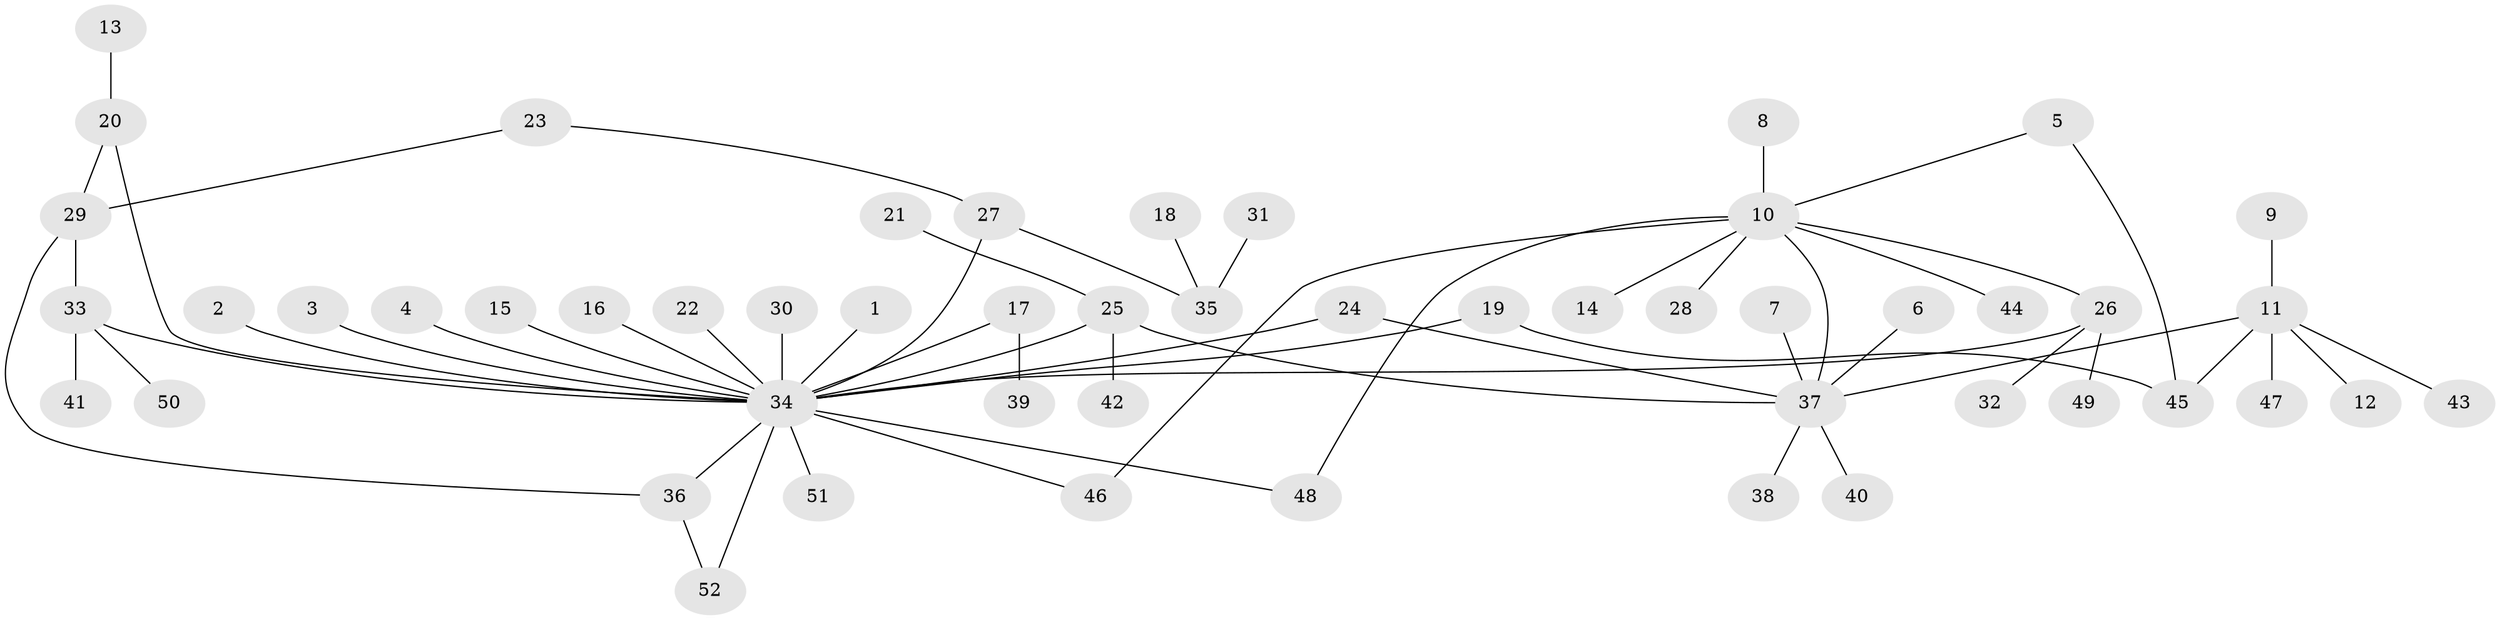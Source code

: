 // original degree distribution, {23: 0.009615384615384616, 4: 0.019230769230769232, 2: 0.20192307692307693, 1: 0.5865384615384616, 6: 0.028846153846153848, 11: 0.009615384615384616, 5: 0.028846153846153848, 3: 0.09615384615384616, 10: 0.009615384615384616, 8: 0.009615384615384616}
// Generated by graph-tools (version 1.1) at 2025/01/03/09/25 03:01:55]
// undirected, 52 vertices, 61 edges
graph export_dot {
graph [start="1"]
  node [color=gray90,style=filled];
  1;
  2;
  3;
  4;
  5;
  6;
  7;
  8;
  9;
  10;
  11;
  12;
  13;
  14;
  15;
  16;
  17;
  18;
  19;
  20;
  21;
  22;
  23;
  24;
  25;
  26;
  27;
  28;
  29;
  30;
  31;
  32;
  33;
  34;
  35;
  36;
  37;
  38;
  39;
  40;
  41;
  42;
  43;
  44;
  45;
  46;
  47;
  48;
  49;
  50;
  51;
  52;
  1 -- 34 [weight=1.0];
  2 -- 34 [weight=1.0];
  3 -- 34 [weight=1.0];
  4 -- 34 [weight=1.0];
  5 -- 10 [weight=1.0];
  5 -- 45 [weight=1.0];
  6 -- 37 [weight=1.0];
  7 -- 37 [weight=1.0];
  8 -- 10 [weight=1.0];
  9 -- 11 [weight=1.0];
  10 -- 14 [weight=1.0];
  10 -- 26 [weight=1.0];
  10 -- 28 [weight=1.0];
  10 -- 37 [weight=1.0];
  10 -- 44 [weight=1.0];
  10 -- 46 [weight=1.0];
  10 -- 48 [weight=1.0];
  11 -- 12 [weight=1.0];
  11 -- 37 [weight=1.0];
  11 -- 43 [weight=1.0];
  11 -- 45 [weight=1.0];
  11 -- 47 [weight=1.0];
  13 -- 20 [weight=1.0];
  15 -- 34 [weight=1.0];
  16 -- 34 [weight=1.0];
  17 -- 34 [weight=1.0];
  17 -- 39 [weight=1.0];
  18 -- 35 [weight=1.0];
  19 -- 34 [weight=1.0];
  19 -- 45 [weight=1.0];
  20 -- 29 [weight=1.0];
  20 -- 34 [weight=1.0];
  21 -- 25 [weight=1.0];
  22 -- 34 [weight=1.0];
  23 -- 27 [weight=1.0];
  23 -- 29 [weight=1.0];
  24 -- 34 [weight=1.0];
  24 -- 37 [weight=1.0];
  25 -- 34 [weight=1.0];
  25 -- 37 [weight=1.0];
  25 -- 42 [weight=1.0];
  26 -- 32 [weight=1.0];
  26 -- 34 [weight=1.0];
  26 -- 49 [weight=1.0];
  27 -- 34 [weight=1.0];
  27 -- 35 [weight=1.0];
  29 -- 33 [weight=1.0];
  29 -- 36 [weight=1.0];
  30 -- 34 [weight=1.0];
  31 -- 35 [weight=1.0];
  33 -- 34 [weight=1.0];
  33 -- 41 [weight=1.0];
  33 -- 50 [weight=1.0];
  34 -- 36 [weight=1.0];
  34 -- 46 [weight=1.0];
  34 -- 48 [weight=1.0];
  34 -- 51 [weight=1.0];
  34 -- 52 [weight=1.0];
  36 -- 52 [weight=1.0];
  37 -- 38 [weight=1.0];
  37 -- 40 [weight=1.0];
}
